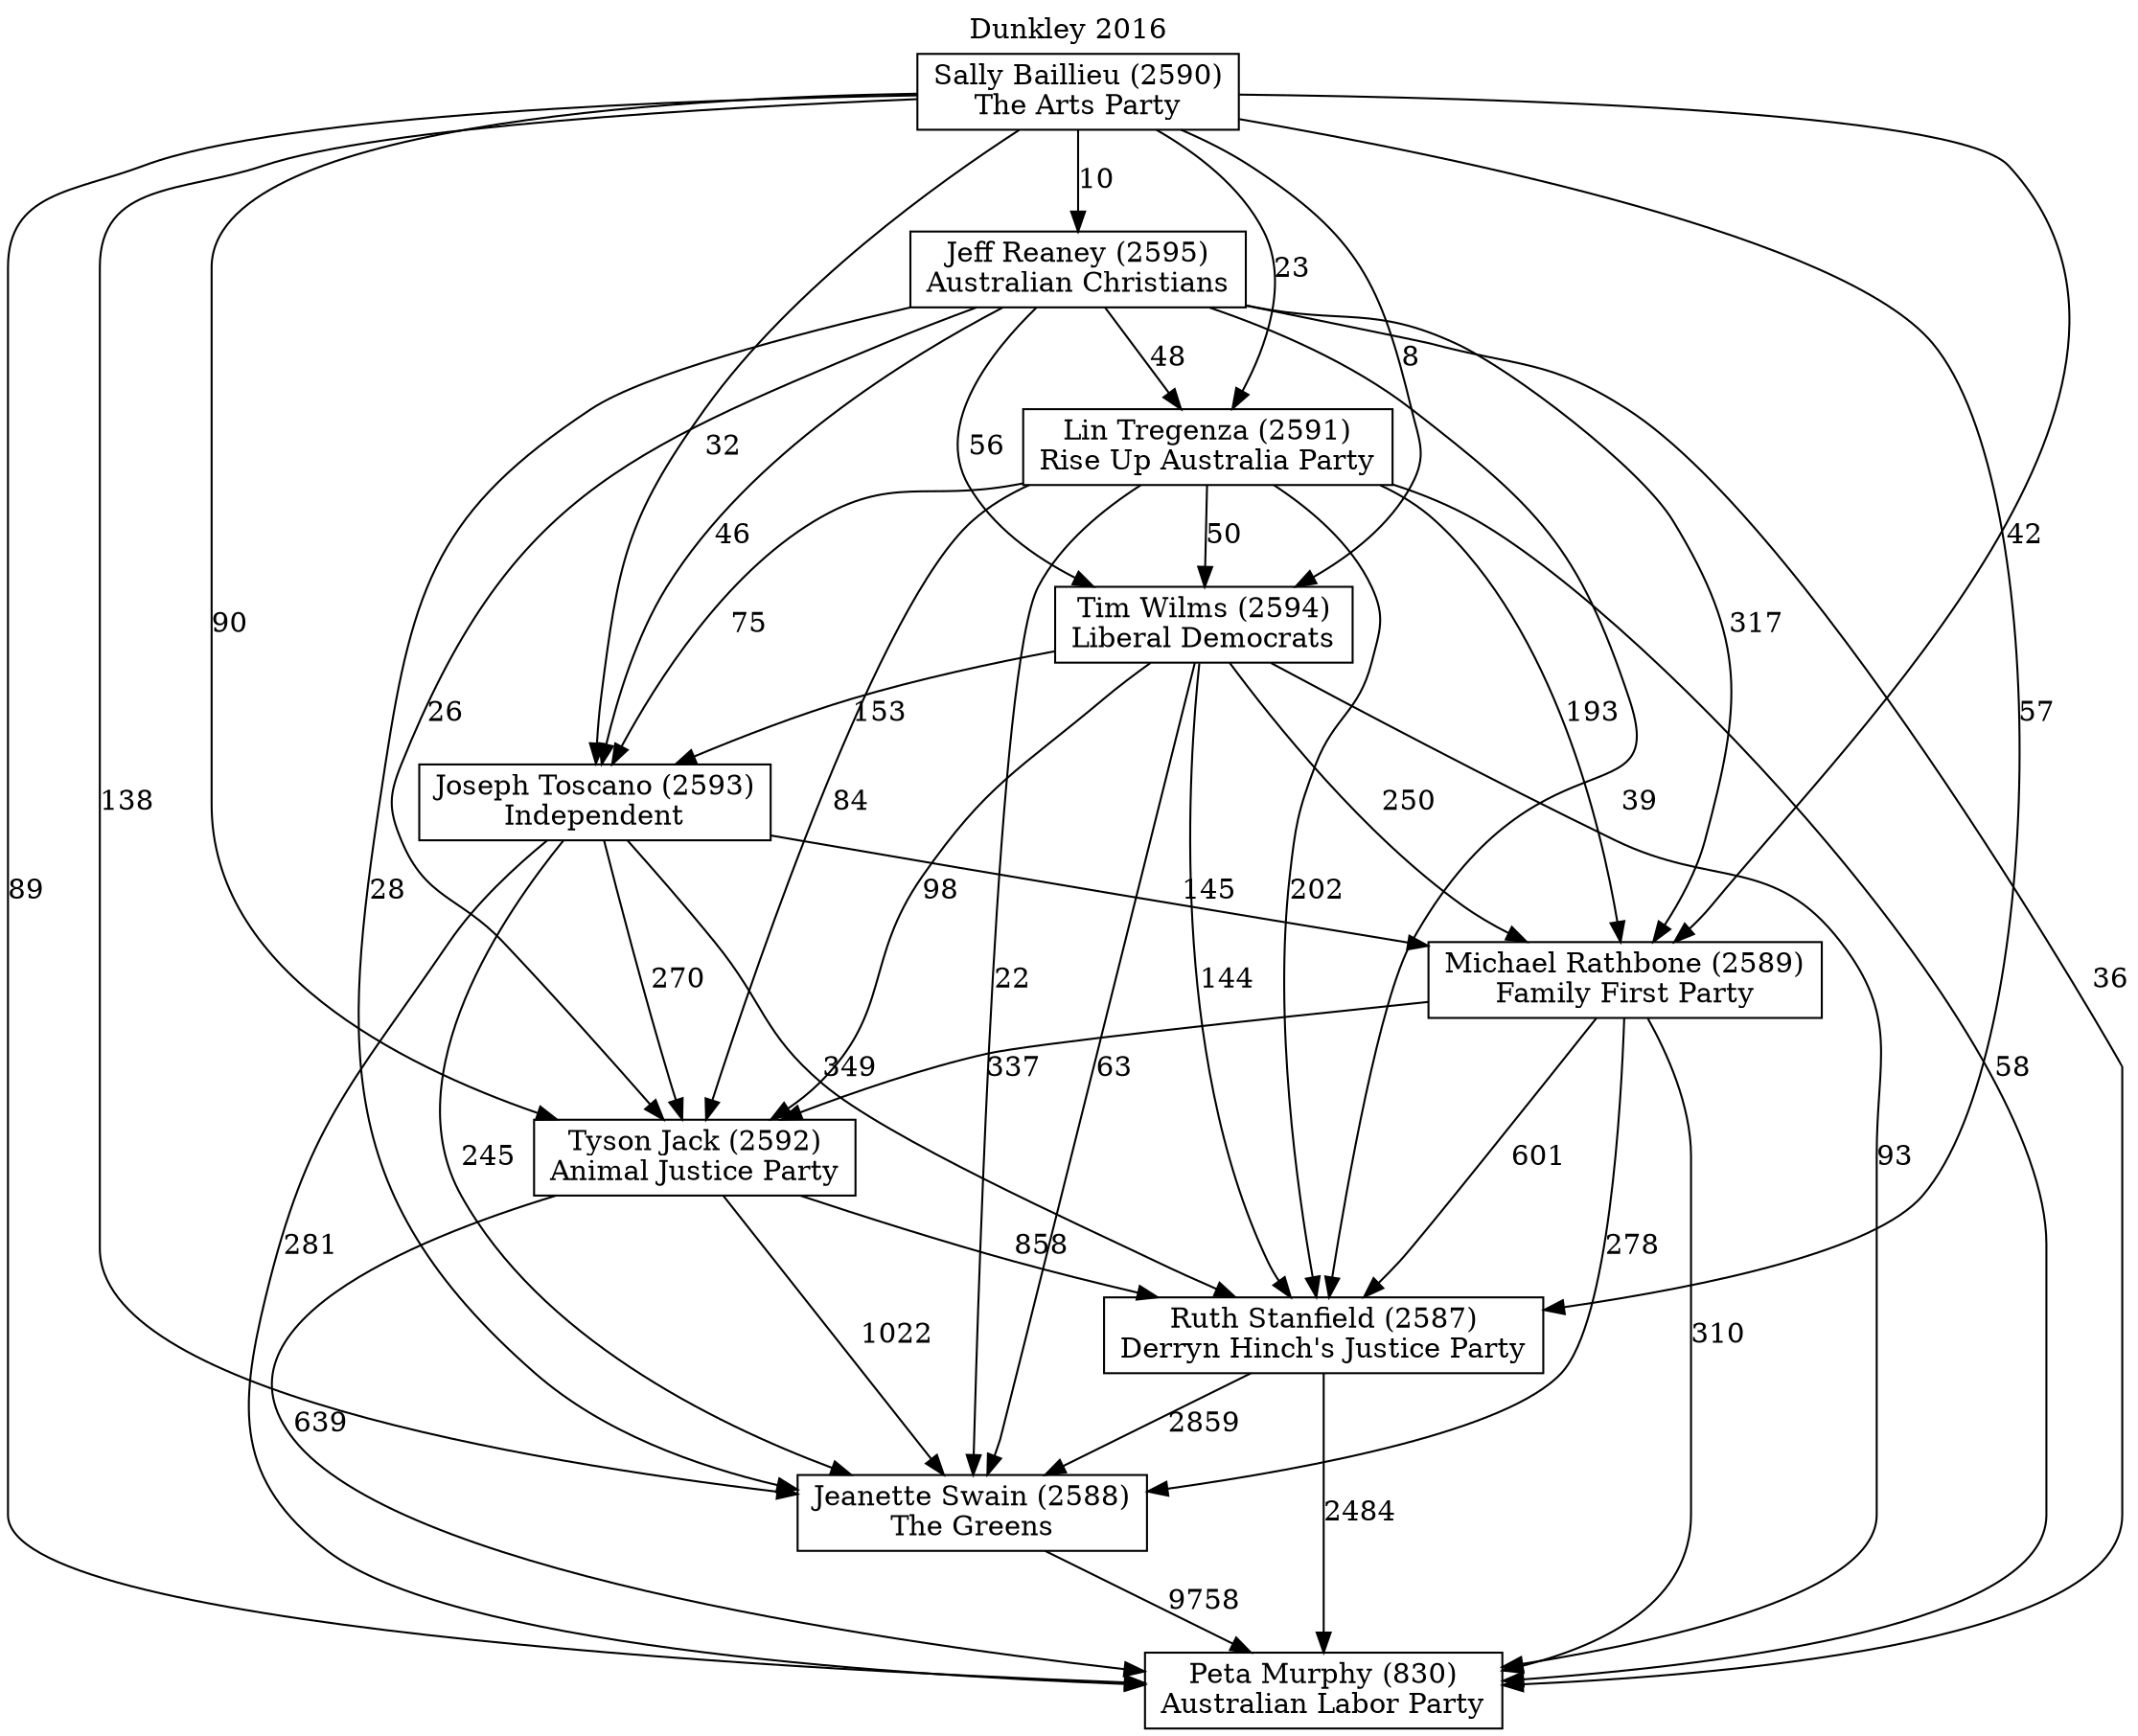 // House preference flow
digraph "Peta Murphy (830)_Dunkley_2016" {
	graph [label="Dunkley 2016" labelloc=t mclimit=10]
	node [shape=box]
	"Michael Rathbone (2589)" [label="Michael Rathbone (2589)
Family First Party"]
	"Jeanette Swain (2588)" [label="Jeanette Swain (2588)
The Greens"]
	"Peta Murphy (830)" [label="Peta Murphy (830)
Australian Labor Party"]
	"Jeff Reaney (2595)" [label="Jeff Reaney (2595)
Australian Christians"]
	"Tim Wilms (2594)" [label="Tim Wilms (2594)
Liberal Democrats"]
	"Tyson Jack (2592)" [label="Tyson Jack (2592)
Animal Justice Party"]
	"Sally Baillieu (2590)" [label="Sally Baillieu (2590)
The Arts Party"]
	"Lin Tregenza (2591)" [label="Lin Tregenza (2591)
Rise Up Australia Party"]
	"Ruth Stanfield (2587)" [label="Ruth Stanfield (2587)
Derryn Hinch's Justice Party"]
	"Joseph Toscano (2593)" [label="Joseph Toscano (2593)
Independent"]
	"Jeff Reaney (2595)" -> "Lin Tregenza (2591)" [label=48]
	"Joseph Toscano (2593)" -> "Ruth Stanfield (2587)" [label=349]
	"Michael Rathbone (2589)" -> "Ruth Stanfield (2587)" [label=601]
	"Tyson Jack (2592)" -> "Peta Murphy (830)" [label=639]
	"Sally Baillieu (2590)" -> "Lin Tregenza (2591)" [label=23]
	"Tim Wilms (2594)" -> "Peta Murphy (830)" [label=93]
	"Lin Tregenza (2591)" -> "Ruth Stanfield (2587)" [label=202]
	"Sally Baillieu (2590)" -> "Ruth Stanfield (2587)" [label=57]
	"Tyson Jack (2592)" -> "Ruth Stanfield (2587)" [label=858]
	"Ruth Stanfield (2587)" -> "Peta Murphy (830)" [label=2484]
	"Joseph Toscano (2593)" -> "Peta Murphy (830)" [label=281]
	"Sally Baillieu (2590)" -> "Peta Murphy (830)" [label=89]
	"Sally Baillieu (2590)" -> "Jeanette Swain (2588)" [label=138]
	"Tim Wilms (2594)" -> "Jeanette Swain (2588)" [label=63]
	"Lin Tregenza (2591)" -> "Joseph Toscano (2593)" [label=75]
	"Ruth Stanfield (2587)" -> "Jeanette Swain (2588)" [label=2859]
	"Lin Tregenza (2591)" -> "Michael Rathbone (2589)" [label=193]
	"Jeff Reaney (2595)" -> "Ruth Stanfield (2587)" [label=39]
	"Jeff Reaney (2595)" -> "Peta Murphy (830)" [label=36]
	"Joseph Toscano (2593)" -> "Michael Rathbone (2589)" [label=145]
	"Joseph Toscano (2593)" -> "Tyson Jack (2592)" [label=270]
	"Sally Baillieu (2590)" -> "Joseph Toscano (2593)" [label=32]
	"Jeanette Swain (2588)" -> "Peta Murphy (830)" [label=9758]
	"Jeff Reaney (2595)" -> "Joseph Toscano (2593)" [label=46]
	"Jeff Reaney (2595)" -> "Tyson Jack (2592)" [label=26]
	"Lin Tregenza (2591)" -> "Peta Murphy (830)" [label=58]
	"Tim Wilms (2594)" -> "Ruth Stanfield (2587)" [label=144]
	"Jeff Reaney (2595)" -> "Jeanette Swain (2588)" [label=28]
	"Jeff Reaney (2595)" -> "Tim Wilms (2594)" [label=56]
	"Jeff Reaney (2595)" -> "Michael Rathbone (2589)" [label=317]
	"Lin Tregenza (2591)" -> "Tim Wilms (2594)" [label=50]
	"Sally Baillieu (2590)" -> "Tyson Jack (2592)" [label=90]
	"Sally Baillieu (2590)" -> "Jeff Reaney (2595)" [label=10]
	"Michael Rathbone (2589)" -> "Jeanette Swain (2588)" [label=278]
	"Tim Wilms (2594)" -> "Joseph Toscano (2593)" [label=153]
	"Lin Tregenza (2591)" -> "Jeanette Swain (2588)" [label=22]
	"Michael Rathbone (2589)" -> "Peta Murphy (830)" [label=310]
	"Sally Baillieu (2590)" -> "Tim Wilms (2594)" [label=8]
	"Lin Tregenza (2591)" -> "Tyson Jack (2592)" [label=84]
	"Tyson Jack (2592)" -> "Jeanette Swain (2588)" [label=1022]
	"Tim Wilms (2594)" -> "Tyson Jack (2592)" [label=98]
	"Tim Wilms (2594)" -> "Michael Rathbone (2589)" [label=250]
	"Sally Baillieu (2590)" -> "Michael Rathbone (2589)" [label=42]
	"Joseph Toscano (2593)" -> "Jeanette Swain (2588)" [label=245]
	"Michael Rathbone (2589)" -> "Tyson Jack (2592)" [label=337]
}
